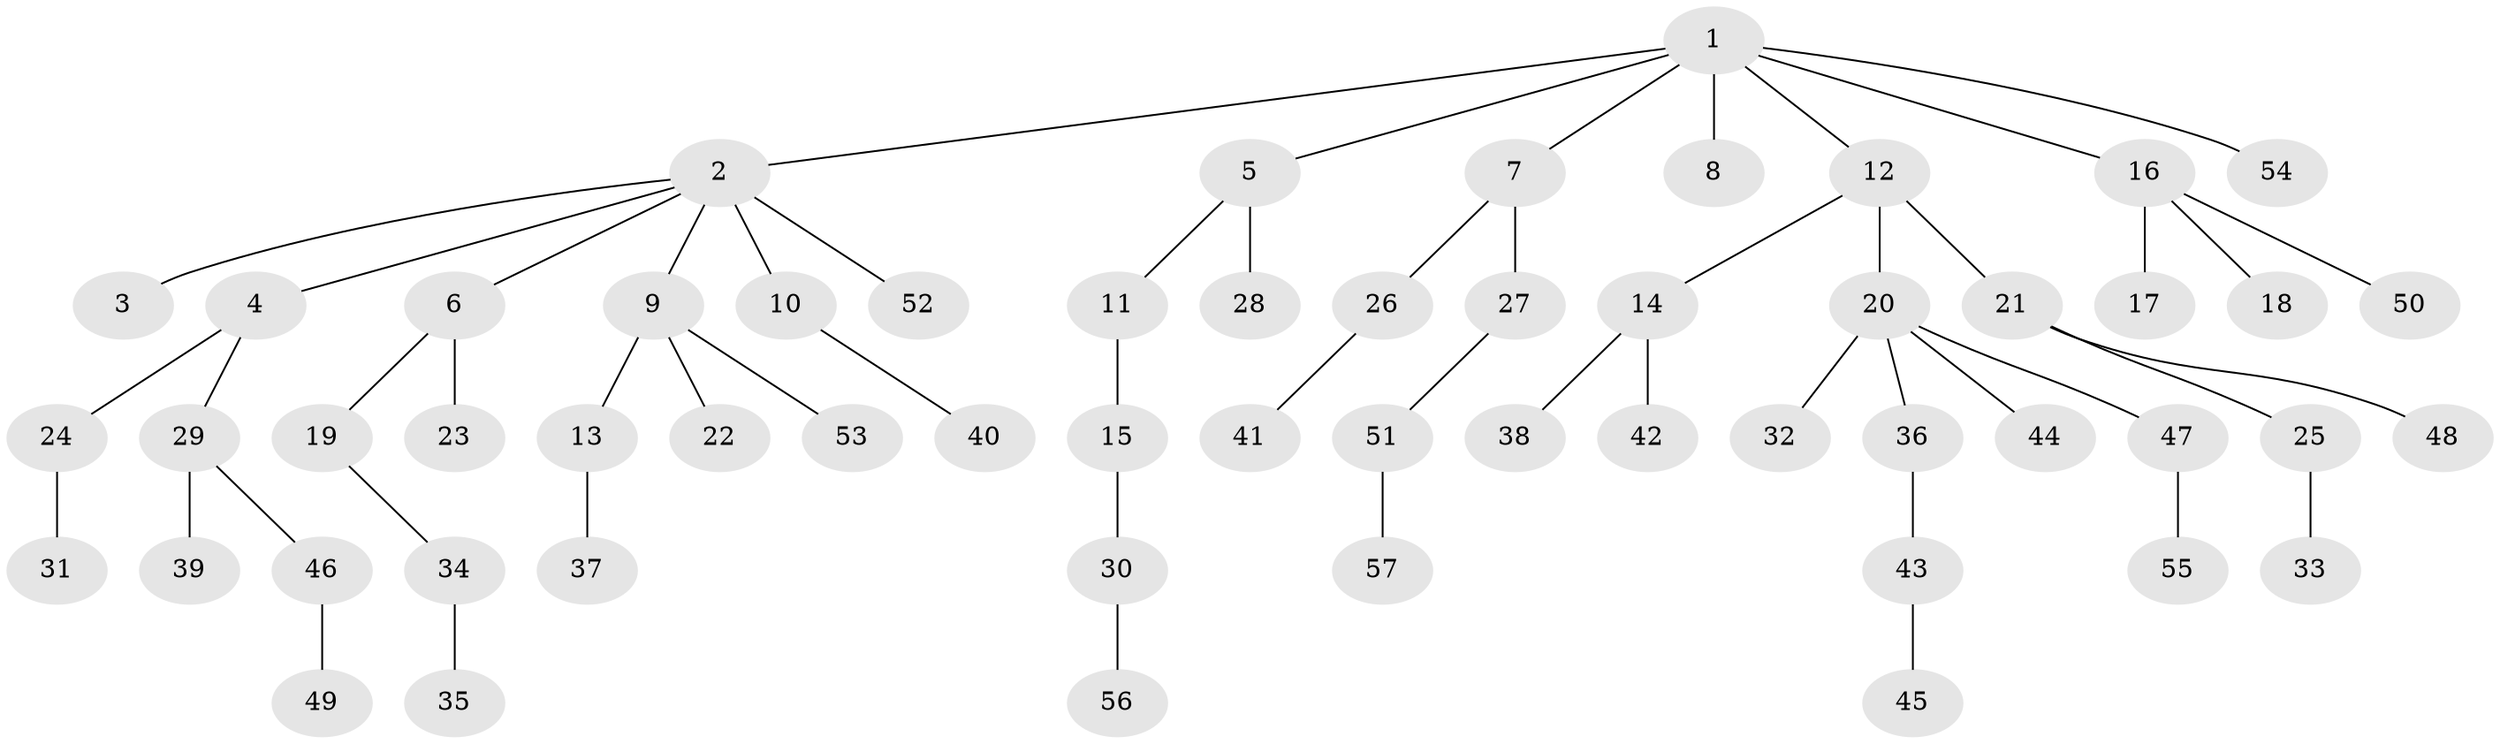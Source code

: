 // original degree distribution, {8: 0.009174311926605505, 7: 0.009174311926605505, 2: 0.27522935779816515, 4: 0.03669724770642202, 3: 0.1743119266055046, 6: 0.01834862385321101, 5: 0.009174311926605505, 1: 0.46788990825688076}
// Generated by graph-tools (version 1.1) at 2025/51/03/04/25 22:51:32]
// undirected, 57 vertices, 56 edges
graph export_dot {
  node [color=gray90,style=filled];
  1;
  2;
  3;
  4;
  5;
  6;
  7;
  8;
  9;
  10;
  11;
  12;
  13;
  14;
  15;
  16;
  17;
  18;
  19;
  20;
  21;
  22;
  23;
  24;
  25;
  26;
  27;
  28;
  29;
  30;
  31;
  32;
  33;
  34;
  35;
  36;
  37;
  38;
  39;
  40;
  41;
  42;
  43;
  44;
  45;
  46;
  47;
  48;
  49;
  50;
  51;
  52;
  53;
  54;
  55;
  56;
  57;
  1 -- 2 [weight=1.0];
  1 -- 5 [weight=1.0];
  1 -- 7 [weight=1.0];
  1 -- 8 [weight=1.0];
  1 -- 12 [weight=1.0];
  1 -- 16 [weight=1.0];
  1 -- 54 [weight=1.0];
  2 -- 3 [weight=1.0];
  2 -- 4 [weight=1.0];
  2 -- 6 [weight=1.0];
  2 -- 9 [weight=1.0];
  2 -- 10 [weight=1.0];
  2 -- 52 [weight=2.0];
  4 -- 24 [weight=1.0];
  4 -- 29 [weight=1.0];
  5 -- 11 [weight=1.0];
  5 -- 28 [weight=2.0];
  6 -- 19 [weight=1.0];
  6 -- 23 [weight=1.0];
  7 -- 26 [weight=1.0];
  7 -- 27 [weight=1.0];
  9 -- 13 [weight=1.0];
  9 -- 22 [weight=1.0];
  9 -- 53 [weight=1.0];
  10 -- 40 [weight=1.0];
  11 -- 15 [weight=1.0];
  12 -- 14 [weight=1.0];
  12 -- 20 [weight=1.0];
  12 -- 21 [weight=2.0];
  13 -- 37 [weight=1.0];
  14 -- 38 [weight=1.0];
  14 -- 42 [weight=1.0];
  15 -- 30 [weight=1.0];
  16 -- 17 [weight=1.0];
  16 -- 18 [weight=1.0];
  16 -- 50 [weight=1.0];
  19 -- 34 [weight=1.0];
  20 -- 32 [weight=1.0];
  20 -- 36 [weight=1.0];
  20 -- 44 [weight=1.0];
  20 -- 47 [weight=1.0];
  21 -- 25 [weight=1.0];
  21 -- 48 [weight=1.0];
  24 -- 31 [weight=1.0];
  25 -- 33 [weight=1.0];
  26 -- 41 [weight=1.0];
  27 -- 51 [weight=1.0];
  29 -- 39 [weight=2.0];
  29 -- 46 [weight=1.0];
  30 -- 56 [weight=1.0];
  34 -- 35 [weight=1.0];
  36 -- 43 [weight=1.0];
  43 -- 45 [weight=1.0];
  46 -- 49 [weight=2.0];
  47 -- 55 [weight=1.0];
  51 -- 57 [weight=1.0];
}
